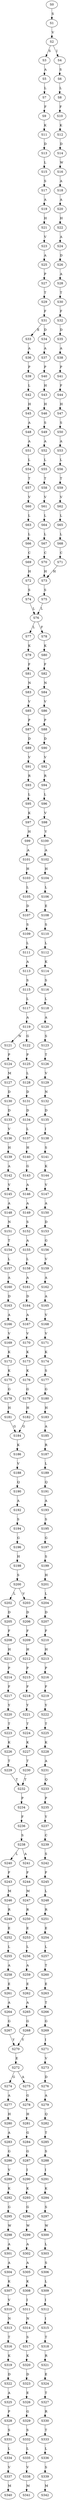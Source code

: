 strict digraph  {
	S0 -> S1 [ label = S ];
	S1 -> S2 [ label = V ];
	S2 -> S3 [ label = S ];
	S2 -> S4 [ label = I ];
	S3 -> S5 [ label = A ];
	S4 -> S6 [ label = S ];
	S5 -> S7 [ label = L ];
	S6 -> S8 [ label = L ];
	S7 -> S9 [ label = F ];
	S8 -> S10 [ label = F ];
	S9 -> S11 [ label = K ];
	S10 -> S12 [ label = K ];
	S11 -> S13 [ label = D ];
	S12 -> S14 [ label = D ];
	S13 -> S15 [ label = L ];
	S14 -> S16 [ label = W ];
	S15 -> S17 [ label = S ];
	S16 -> S18 [ label = A ];
	S17 -> S19 [ label = A ];
	S18 -> S20 [ label = A ];
	S19 -> S21 [ label = H ];
	S20 -> S22 [ label = H ];
	S21 -> S23 [ label = V ];
	S22 -> S24 [ label = A ];
	S23 -> S25 [ label = A ];
	S24 -> S26 [ label = D ];
	S25 -> S27 [ label = P ];
	S26 -> S28 [ label = A ];
	S27 -> S29 [ label = T ];
	S28 -> S30 [ label = T ];
	S29 -> S31 [ label = F ];
	S30 -> S32 [ label = F ];
	S31 -> S33 [ label = E ];
	S31 -> S34 [ label = D ];
	S32 -> S35 [ label = D ];
	S33 -> S36 [ label = A ];
	S34 -> S37 [ label = A ];
	S35 -> S38 [ label = A ];
	S36 -> S39 [ label = P ];
	S37 -> S40 [ label = P ];
	S38 -> S41 [ label = P ];
	S39 -> S42 [ label = L ];
	S40 -> S43 [ label = H ];
	S41 -> S44 [ label = F ];
	S42 -> S45 [ label = H ];
	S43 -> S46 [ label = H ];
	S44 -> S47 [ label = H ];
	S45 -> S48 [ label = A ];
	S46 -> S49 [ label = S ];
	S47 -> S50 [ label = S ];
	S48 -> S51 [ label = A ];
	S49 -> S52 [ label = A ];
	S50 -> S53 [ label = A ];
	S51 -> S54 [ label = L ];
	S52 -> S55 [ label = L ];
	S53 -> S56 [ label = L ];
	S54 -> S57 [ label = T ];
	S55 -> S58 [ label = T ];
	S56 -> S59 [ label = T ];
	S57 -> S60 [ label = V ];
	S58 -> S61 [ label = V ];
	S59 -> S62 [ label = V ];
	S60 -> S63 [ label = L ];
	S61 -> S64 [ label = L ];
	S62 -> S65 [ label = L ];
	S63 -> S66 [ label = L ];
	S64 -> S67 [ label = L ];
	S65 -> S68 [ label = L ];
	S66 -> S69 [ label = C ];
	S67 -> S70 [ label = C ];
	S68 -> S71 [ label = C ];
	S69 -> S72 [ label = H ];
	S70 -> S73 [ label = H ];
	S71 -> S73 [ label = H ];
	S72 -> S74 [ label = S ];
	S73 -> S75 [ label = S ];
	S74 -> S76 [ label = L ];
	S75 -> S76 [ label = L ];
	S76 -> S77 [ label = L ];
	S76 -> S78 [ label = F ];
	S77 -> S79 [ label = K ];
	S78 -> S80 [ label = K ];
	S79 -> S81 [ label = F ];
	S80 -> S82 [ label = F ];
	S81 -> S83 [ label = N ];
	S82 -> S84 [ label = N ];
	S83 -> S85 [ label = V ];
	S84 -> S86 [ label = V ];
	S85 -> S87 [ label = P ];
	S86 -> S88 [ label = P ];
	S87 -> S89 [ label = D ];
	S88 -> S90 [ label = D ];
	S89 -> S91 [ label = V ];
	S90 -> S92 [ label = V ];
	S91 -> S93 [ label = R ];
	S92 -> S94 [ label = R ];
	S93 -> S95 [ label = L ];
	S94 -> S96 [ label = L ];
	S95 -> S97 [ label = K ];
	S96 -> S98 [ label = V ];
	S97 -> S99 [ label = H ];
	S98 -> S100 [ label = Y ];
	S99 -> S101 [ label = A ];
	S100 -> S102 [ label = A ];
	S101 -> S103 [ label = H ];
	S102 -> S104 [ label = H ];
	S103 -> S105 [ label = L ];
	S104 -> S106 [ label = L ];
	S105 -> S107 [ label = D ];
	S106 -> S108 [ label = E ];
	S107 -> S109 [ label = S ];
	S108 -> S110 [ label = S ];
	S109 -> S111 [ label = L ];
	S110 -> S112 [ label = L ];
	S111 -> S113 [ label = A ];
	S112 -> S114 [ label = K ];
	S113 -> S115 [ label = S ];
	S114 -> S116 [ label = S ];
	S115 -> S117 [ label = L ];
	S116 -> S118 [ label = L ];
	S117 -> S119 [ label = A ];
	S118 -> S120 [ label = A ];
	S119 -> S121 [ label = N ];
	S119 -> S122 [ label = G ];
	S120 -> S123 [ label = S ];
	S121 -> S124 [ label = P ];
	S122 -> S125 [ label = P ];
	S123 -> S126 [ label = T ];
	S124 -> S127 [ label = M ];
	S125 -> S128 [ label = L ];
	S126 -> S129 [ label = V ];
	S127 -> S130 [ label = D ];
	S128 -> S131 [ label = D ];
	S129 -> S132 [ label = N ];
	S130 -> S133 [ label = D ];
	S131 -> S134 [ label = D ];
	S132 -> S135 [ label = D ];
	S133 -> S136 [ label = V ];
	S134 -> S137 [ label = L ];
	S135 -> S138 [ label = I ];
	S136 -> S139 [ label = H ];
	S137 -> S140 [ label = H ];
	S138 -> S141 [ label = S ];
	S139 -> S142 [ label = A ];
	S140 -> S143 [ label = G ];
	S141 -> S144 [ label = K ];
	S142 -> S145 [ label = V ];
	S143 -> S146 [ label = A ];
	S144 -> S147 [ label = V ];
	S145 -> S148 [ label = A ];
	S146 -> S149 [ label = A ];
	S147 -> S150 [ label = A ];
	S148 -> S151 [ label = N ];
	S149 -> S152 [ label = S ];
	S150 -> S153 [ label = D ];
	S151 -> S154 [ label = T ];
	S152 -> S155 [ label = A ];
	S153 -> S156 [ label = G ];
	S154 -> S157 [ label = L ];
	S155 -> S158 [ label = L ];
	S156 -> S159 [ label = V ];
	S157 -> S160 [ label = A ];
	S158 -> S161 [ label = A ];
	S159 -> S162 [ label = A ];
	S160 -> S163 [ label = D ];
	S161 -> S164 [ label = D ];
	S162 -> S165 [ label = A ];
	S163 -> S166 [ label = A ];
	S164 -> S167 [ label = A ];
	S165 -> S168 [ label = V ];
	S166 -> S169 [ label = V ];
	S167 -> S170 [ label = V ];
	S168 -> S171 [ label = V ];
	S169 -> S172 [ label = K ];
	S170 -> S173 [ label = K ];
	S171 -> S174 [ label = K ];
	S172 -> S175 [ label = K ];
	S173 -> S176 [ label = K ];
	S174 -> S177 [ label = S ];
	S175 -> S178 [ label = G ];
	S176 -> S179 [ label = G ];
	S177 -> S180 [ label = G ];
	S178 -> S181 [ label = H ];
	S179 -> S182 [ label = H ];
	S180 -> S183 [ label = H ];
	S181 -> S184 [ label = G ];
	S182 -> S184 [ label = G ];
	S183 -> S185 [ label = A ];
	S184 -> S186 [ label = K ];
	S185 -> S187 [ label = R ];
	S186 -> S188 [ label = V ];
	S187 -> S189 [ label = L ];
	S188 -> S190 [ label = Q ];
	S189 -> S191 [ label = Q ];
	S190 -> S192 [ label = A ];
	S191 -> S193 [ label = A ];
	S192 -> S194 [ label = S ];
	S193 -> S195 [ label = S ];
	S194 -> S196 [ label = G ];
	S195 -> S197 [ label = G ];
	S196 -> S198 [ label = H ];
	S197 -> S199 [ label = S ];
	S198 -> S200 [ label = S ];
	S199 -> S201 [ label = H ];
	S200 -> S202 [ label = L ];
	S200 -> S203 [ label = V ];
	S201 -> S204 [ label = L ];
	S202 -> S205 [ label = D ];
	S203 -> S206 [ label = D ];
	S204 -> S207 [ label = D ];
	S205 -> S208 [ label = F ];
	S206 -> S209 [ label = F ];
	S207 -> S210 [ label = F ];
	S208 -> S211 [ label = H ];
	S209 -> S212 [ label = H ];
	S210 -> S213 [ label = H ];
	S211 -> S214 [ label = P ];
	S212 -> S215 [ label = P ];
	S213 -> S216 [ label = P ];
	S214 -> S217 [ label = F ];
	S215 -> S218 [ label = F ];
	S216 -> S219 [ label = F ];
	S217 -> S220 [ label = Y ];
	S218 -> S221 [ label = Y ];
	S219 -> S222 [ label = Y ];
	S220 -> S223 [ label = T ];
	S221 -> S224 [ label = T ];
	S222 -> S225 [ label = T ];
	S223 -> S226 [ label = K ];
	S224 -> S227 [ label = K ];
	S225 -> S228 [ label = K ];
	S226 -> S229 [ label = T ];
	S227 -> S230 [ label = T ];
	S228 -> S231 [ label = A ];
	S229 -> S232 [ label = T ];
	S230 -> S232 [ label = T ];
	S231 -> S233 [ label = Q ];
	S232 -> S234 [ label = P ];
	S233 -> S235 [ label = P ];
	S234 -> S236 [ label = F ];
	S235 -> S237 [ label = Y ];
	S236 -> S238 [ label = S ];
	S237 -> S239 [ label = C ];
	S238 -> S240 [ label = L ];
	S238 -> S241 [ label = A ];
	S239 -> S242 [ label = S ];
	S240 -> S243 [ label = F ];
	S241 -> S244 [ label = F ];
	S242 -> S245 [ label = F ];
	S243 -> S246 [ label = M ];
	S244 -> S247 [ label = M ];
	S245 -> S248 [ label = L ];
	S246 -> S249 [ label = R ];
	S247 -> S250 [ label = R ];
	S248 -> S251 [ label = R ];
	S249 -> S252 [ label = E ];
	S250 -> S253 [ label = E ];
	S251 -> S254 [ label = E ];
	S252 -> S255 [ label = L ];
	S253 -> S256 [ label = L ];
	S254 -> S257 [ label = L ];
	S255 -> S258 [ label = A ];
	S256 -> S259 [ label = A ];
	S257 -> S260 [ label = T ];
	S258 -> S261 [ label = E ];
	S259 -> S262 [ label = E ];
	S260 -> S263 [ label = E ];
	S261 -> S264 [ label = A ];
	S262 -> S265 [ label = A ];
	S263 -> S266 [ label = T ];
	S264 -> S267 [ label = G ];
	S265 -> S268 [ label = G ];
	S266 -> S269 [ label = G ];
	S267 -> S270 [ label = Y ];
	S268 -> S270 [ label = Y ];
	S269 -> S271 [ label = I ];
	S270 -> S272 [ label = E ];
	S271 -> S273 [ label = V ];
	S272 -> S274 [ label = G ];
	S272 -> S275 [ label = A ];
	S273 -> S276 [ label = D ];
	S274 -> S277 [ label = A ];
	S275 -> S278 [ label = G ];
	S276 -> S279 [ label = A ];
	S277 -> S280 [ label = H ];
	S278 -> S281 [ label = H ];
	S279 -> S282 [ label = Q ];
	S280 -> S283 [ label = A ];
	S281 -> S284 [ label = G ];
	S282 -> S285 [ label = T ];
	S283 -> S286 [ label = G ];
	S284 -> S287 [ label = G ];
	S285 -> S288 [ label = S ];
	S286 -> S289 [ label = V ];
	S287 -> S290 [ label = I ];
	S288 -> S291 [ label = I ];
	S289 -> S292 [ label = K ];
	S290 -> S293 [ label = K ];
	S291 -> S294 [ label = K ];
	S292 -> S295 [ label = G ];
	S293 -> S296 [ label = G ];
	S294 -> S297 [ label = S ];
	S295 -> S298 [ label = W ];
	S296 -> S299 [ label = W ];
	S297 -> S300 [ label = W ];
	S298 -> S301 [ label = A ];
	S299 -> S302 [ label = A ];
	S300 -> S303 [ label = L ];
	S301 -> S304 [ label = A ];
	S302 -> S305 [ label = A ];
	S303 -> S306 [ label = S ];
	S304 -> S307 [ label = K ];
	S305 -> S308 [ label = K ];
	S306 -> S309 [ label = L ];
	S307 -> S310 [ label = V ];
	S308 -> S311 [ label = I ];
	S309 -> S312 [ label = I ];
	S310 -> S313 [ label = N ];
	S311 -> S314 [ label = N ];
	S312 -> S315 [ label = I ];
	S313 -> S316 [ label = T ];
	S314 -> S317 [ label = S ];
	S315 -> S318 [ label = T ];
	S316 -> S319 [ label = K ];
	S317 -> S320 [ label = K ];
	S318 -> S321 [ label = R ];
	S319 -> S322 [ label = D ];
	S320 -> S323 [ label = D ];
	S321 -> S324 [ label = E ];
	S322 -> S325 [ label = A ];
	S323 -> S326 [ label = E ];
	S324 -> S327 [ label = T ];
	S325 -> S328 [ label = P ];
	S326 -> S329 [ label = G ];
	S327 -> S330 [ label = R ];
	S328 -> S331 [ label = S ];
	S329 -> S332 [ label = S ];
	S330 -> S333 [ label = T ];
	S331 -> S334 [ label = L ];
	S332 -> S335 [ label = L ];
	S333 -> S336 [ label = L ];
	S334 -> S337 [ label = V ];
	S335 -> S338 [ label = V ];
	S336 -> S339 [ label = S ];
	S337 -> S340 [ label = M ];
	S338 -> S341 [ label = M ];
	S339 -> S342 [ label = M ];
}
